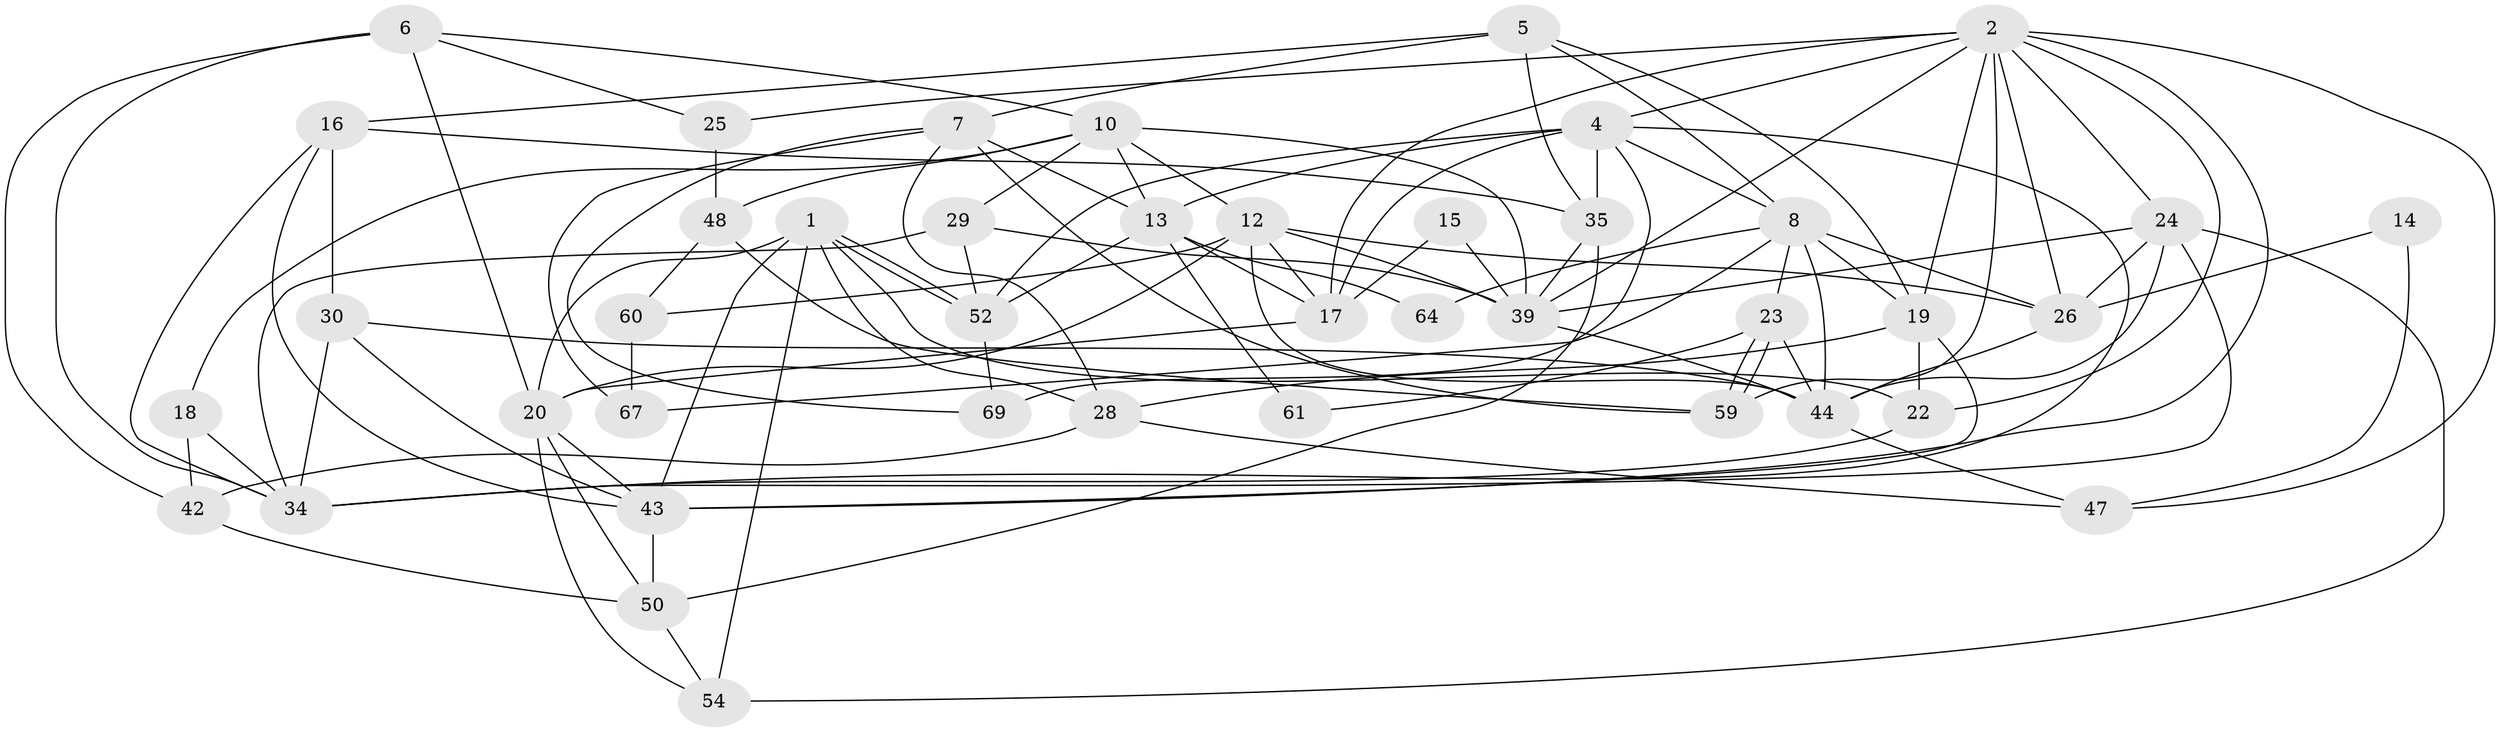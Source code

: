 // Generated by graph-tools (version 1.1) at 2025/23/03/03/25 07:23:56]
// undirected, 42 vertices, 110 edges
graph export_dot {
graph [start="1"]
  node [color=gray90,style=filled];
  1 [super="+3"];
  2 [super="+11"];
  4 [super="+32"];
  5 [super="+40"];
  6 [super="+37"];
  7 [super="+31"];
  8 [super="+9"];
  10 [super="+55"];
  12 [super="+62"];
  13 [super="+71"];
  14;
  15;
  16 [super="+63"];
  17 [super="+70"];
  18 [super="+56"];
  19 [super="+68"];
  20 [super="+21"];
  22 [super="+27"];
  23;
  24 [super="+33"];
  25;
  26 [super="+46"];
  28 [super="+53"];
  29 [super="+66"];
  30 [super="+41"];
  34 [super="+38"];
  35 [super="+36"];
  39 [super="+45"];
  42;
  43 [super="+51"];
  44 [super="+57"];
  47;
  48 [super="+49"];
  50;
  52 [super="+58"];
  54;
  59 [super="+65"];
  60;
  61;
  64;
  67;
  69;
  1 -- 54;
  1 -- 52;
  1 -- 52;
  1 -- 22;
  1 -- 28;
  1 -- 43;
  1 -- 20;
  2 -- 25;
  2 -- 39;
  2 -- 47;
  2 -- 19;
  2 -- 26;
  2 -- 4;
  2 -- 17;
  2 -- 24;
  2 -- 43;
  2 -- 59;
  2 -- 22;
  4 -- 13;
  4 -- 8;
  4 -- 69 [weight=2];
  4 -- 34;
  4 -- 35;
  4 -- 52;
  4 -- 17;
  5 -- 8;
  5 -- 19;
  5 -- 7;
  5 -- 35;
  5 -- 16;
  6 -- 20;
  6 -- 25;
  6 -- 42;
  6 -- 10;
  6 -- 34;
  7 -- 28;
  7 -- 67;
  7 -- 59;
  7 -- 69;
  7 -- 13;
  8 -- 26;
  8 -- 23;
  8 -- 44;
  8 -- 19;
  8 -- 67;
  8 -- 64;
  10 -- 39 [weight=2];
  10 -- 18;
  10 -- 48;
  10 -- 12;
  10 -- 13;
  10 -- 29;
  12 -- 26;
  12 -- 17;
  12 -- 20;
  12 -- 60;
  12 -- 39;
  12 -- 44;
  13 -- 64;
  13 -- 61;
  13 -- 52;
  13 -- 17;
  14 -- 26 [weight=2];
  14 -- 47;
  15 -- 39;
  15 -- 17;
  16 -- 30;
  16 -- 43;
  16 -- 35;
  16 -- 34;
  17 -- 20;
  18 -- 34;
  18 -- 42;
  19 -- 22;
  19 -- 28;
  19 -- 43;
  20 -- 50;
  20 -- 54;
  20 -- 43;
  22 -- 34;
  23 -- 59;
  23 -- 59;
  23 -- 61;
  23 -- 44;
  24 -- 54;
  24 -- 26;
  24 -- 44;
  24 -- 39;
  24 -- 34;
  25 -- 48;
  26 -- 44;
  28 -- 47;
  28 -- 42;
  29 -- 39;
  29 -- 52;
  29 -- 34;
  30 -- 34;
  30 -- 43;
  30 -- 44;
  35 -- 50;
  35 -- 39;
  39 -- 44;
  42 -- 50;
  43 -- 50;
  44 -- 47;
  48 -- 59;
  48 -- 60;
  50 -- 54;
  52 -- 69;
  60 -- 67;
}
